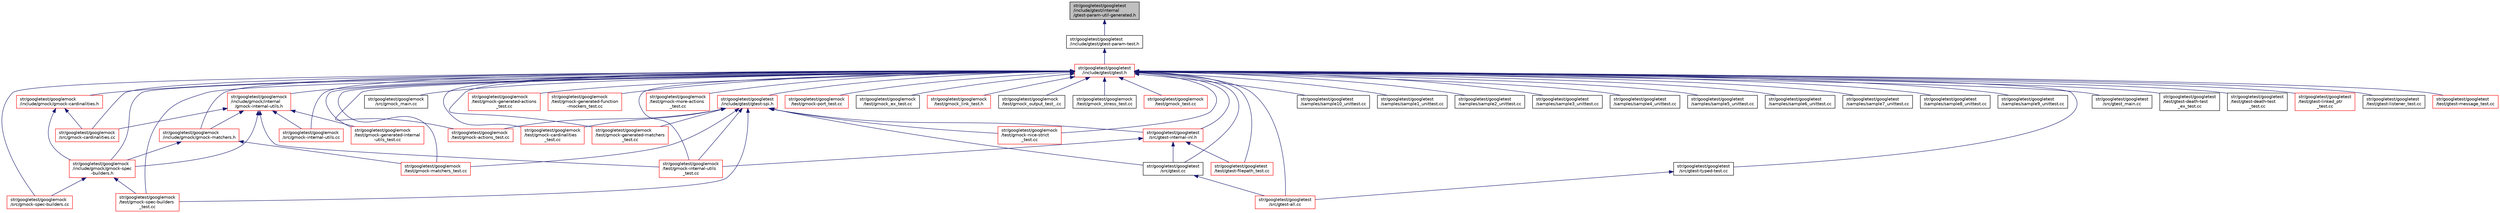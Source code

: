digraph "str/googletest/googletest/include/gtest/internal/gtest-param-util-generated.h"
{
  edge [fontname="Helvetica",fontsize="10",labelfontname="Helvetica",labelfontsize="10"];
  node [fontname="Helvetica",fontsize="10",shape=record];
  Node39 [label="str/googletest/googletest\l/include/gtest/internal\l/gtest-param-util-generated.h",height=0.2,width=0.4,color="black", fillcolor="grey75", style="filled", fontcolor="black"];
  Node39 -> Node40 [dir="back",color="midnightblue",fontsize="10",style="solid",fontname="Helvetica"];
  Node40 [label="str/googletest/googletest\l/include/gtest/gtest-param-test.h",height=0.2,width=0.4,color="black", fillcolor="white", style="filled",URL="$d0/d31/gtest-param-test_8h.html"];
  Node40 -> Node41 [dir="back",color="midnightblue",fontsize="10",style="solid",fontname="Helvetica"];
  Node41 [label="str/googletest/googletest\l/include/gtest/gtest.h",height=0.2,width=0.4,color="red", fillcolor="white", style="filled",URL="$d8/d73/gtest_8h.html"];
  Node41 -> Node42 [dir="back",color="midnightblue",fontsize="10",style="solid",fontname="Helvetica"];
  Node42 [label="str/googletest/googlemock\l/include/gmock/gmock-cardinalities.h",height=0.2,width=0.4,color="red", fillcolor="white", style="filled",URL="$d9/dab/gmock-cardinalities_8h.html"];
  Node42 -> Node43 [dir="back",color="midnightblue",fontsize="10",style="solid",fontname="Helvetica"];
  Node43 [label="str/googletest/googlemock\l/include/gmock/gmock-spec\l-builders.h",height=0.2,width=0.4,color="red", fillcolor="white", style="filled",URL="$de/d98/gmock-spec-builders_8h.html"];
  Node43 -> Node48 [dir="back",color="midnightblue",fontsize="10",style="solid",fontname="Helvetica"];
  Node48 [label="str/googletest/googlemock\l/src/gmock-spec-builders.cc",height=0.2,width=0.4,color="red", fillcolor="white", style="filled",URL="$d8/d4d/gmock-spec-builders_8cc.html"];
  Node43 -> Node61 [dir="back",color="midnightblue",fontsize="10",style="solid",fontname="Helvetica"];
  Node61 [label="str/googletest/googlemock\l/test/gmock-spec-builders\l_test.cc",height=0.2,width=0.4,color="red", fillcolor="white", style="filled",URL="$d4/d79/gmock-spec-builders__test_8cc.html"];
  Node42 -> Node75 [dir="back",color="midnightblue",fontsize="10",style="solid",fontname="Helvetica"];
  Node75 [label="str/googletest/googlemock\l/src/gmock-cardinalities.cc",height=0.2,width=0.4,color="red", fillcolor="white", style="filled",URL="$d8/d4c/gmock-cardinalities_8cc.html"];
  Node41 -> Node76 [dir="back",color="midnightblue",fontsize="10",style="solid",fontname="Helvetica"];
  Node76 [label="str/googletest/googlemock\l/include/gmock/gmock-matchers.h",height=0.2,width=0.4,color="red", fillcolor="white", style="filled",URL="$dc/db1/gmock-matchers_8h.html"];
  Node76 -> Node43 [dir="back",color="midnightblue",fontsize="10",style="solid",fontname="Helvetica"];
  Node76 -> Node58 [dir="back",color="midnightblue",fontsize="10",style="solid",fontname="Helvetica"];
  Node58 [label="str/googletest/googlemock\l/test/gmock-matchers_test.cc",height=0.2,width=0.4,color="red", fillcolor="white", style="filled",URL="$d6/d74/gmock-matchers__test_8cc.html"];
  Node41 -> Node43 [dir="back",color="midnightblue",fontsize="10",style="solid",fontname="Helvetica"];
  Node41 -> Node80 [dir="back",color="midnightblue",fontsize="10",style="solid",fontname="Helvetica"];
  Node80 [label="str/googletest/googlemock\l/include/gmock/internal\l/gmock-internal-utils.h",height=0.2,width=0.4,color="red", fillcolor="white", style="filled",URL="$dc/dea/gmock-internal-utils_8h.html"];
  Node80 -> Node76 [dir="back",color="midnightblue",fontsize="10",style="solid",fontname="Helvetica"];
  Node80 -> Node43 [dir="back",color="midnightblue",fontsize="10",style="solid",fontname="Helvetica"];
  Node80 -> Node75 [dir="back",color="midnightblue",fontsize="10",style="solid",fontname="Helvetica"];
  Node80 -> Node47 [dir="back",color="midnightblue",fontsize="10",style="solid",fontname="Helvetica"];
  Node47 [label="str/googletest/googlemock\l/src/gmock-internal-utils.cc",height=0.2,width=0.4,color="red", fillcolor="white", style="filled",URL="$db/d0e/gmock-internal-utils_8cc.html"];
  Node80 -> Node84 [dir="back",color="midnightblue",fontsize="10",style="solid",fontname="Helvetica"];
  Node84 [label="str/googletest/googlemock\l/test/gmock-generated-internal\l-utils_test.cc",height=0.2,width=0.4,color="red", fillcolor="white", style="filled",URL="$d2/d0b/gmock-generated-internal-utils__test_8cc.html"];
  Node80 -> Node57 [dir="back",color="midnightblue",fontsize="10",style="solid",fontname="Helvetica"];
  Node57 [label="str/googletest/googlemock\l/test/gmock-internal-utils\l_test.cc",height=0.2,width=0.4,color="red", fillcolor="white", style="filled",URL="$d2/d16/gmock-internal-utils__test_8cc.html"];
  Node41 -> Node75 [dir="back",color="midnightblue",fontsize="10",style="solid",fontname="Helvetica"];
  Node41 -> Node47 [dir="back",color="midnightblue",fontsize="10",style="solid",fontname="Helvetica"];
  Node41 -> Node48 [dir="back",color="midnightblue",fontsize="10",style="solid",fontname="Helvetica"];
  Node41 -> Node50 [dir="back",color="midnightblue",fontsize="10",style="solid",fontname="Helvetica"];
  Node50 [label="str/googletest/googlemock\l/src/gmock_main.cc",height=0.2,width=0.4,color="black", fillcolor="white", style="filled",URL="$dd/d93/gmock__main_8cc.html"];
  Node41 -> Node51 [dir="back",color="midnightblue",fontsize="10",style="solid",fontname="Helvetica"];
  Node51 [label="str/googletest/googlemock\l/test/gmock-actions_test.cc",height=0.2,width=0.4,color="red", fillcolor="white", style="filled",URL="$d0/d81/gmock-actions__test_8cc.html"];
  Node41 -> Node53 [dir="back",color="midnightblue",fontsize="10",style="solid",fontname="Helvetica"];
  Node53 [label="str/googletest/googlemock\l/test/gmock-cardinalities\l_test.cc",height=0.2,width=0.4,color="red", fillcolor="white", style="filled",URL="$d9/d45/gmock-cardinalities__test_8cc.html"];
  Node41 -> Node54 [dir="back",color="midnightblue",fontsize="10",style="solid",fontname="Helvetica"];
  Node54 [label="str/googletest/googlemock\l/test/gmock-generated-actions\l_test.cc",height=0.2,width=0.4,color="red", fillcolor="white", style="filled",URL="$d1/d2e/gmock-generated-actions__test_8cc.html"];
  Node41 -> Node55 [dir="back",color="midnightblue",fontsize="10",style="solid",fontname="Helvetica"];
  Node55 [label="str/googletest/googlemock\l/test/gmock-generated-function\l-mockers_test.cc",height=0.2,width=0.4,color="red", fillcolor="white", style="filled",URL="$d3/dcf/gmock-generated-function-mockers__test_8cc.html"];
  Node41 -> Node84 [dir="back",color="midnightblue",fontsize="10",style="solid",fontname="Helvetica"];
  Node41 -> Node56 [dir="back",color="midnightblue",fontsize="10",style="solid",fontname="Helvetica"];
  Node56 [label="str/googletest/googlemock\l/test/gmock-generated-matchers\l_test.cc",height=0.2,width=0.4,color="red", fillcolor="white", style="filled",URL="$d1/d5b/gmock-generated-matchers__test_8cc.html"];
  Node41 -> Node57 [dir="back",color="midnightblue",fontsize="10",style="solid",fontname="Helvetica"];
  Node41 -> Node58 [dir="back",color="midnightblue",fontsize="10",style="solid",fontname="Helvetica"];
  Node41 -> Node59 [dir="back",color="midnightblue",fontsize="10",style="solid",fontname="Helvetica"];
  Node59 [label="str/googletest/googlemock\l/test/gmock-more-actions\l_test.cc",height=0.2,width=0.4,color="red", fillcolor="white", style="filled",URL="$d6/df4/gmock-more-actions__test_8cc.html"];
  Node41 -> Node60 [dir="back",color="midnightblue",fontsize="10",style="solid",fontname="Helvetica"];
  Node60 [label="str/googletest/googlemock\l/test/gmock-nice-strict\l_test.cc",height=0.2,width=0.4,color="red", fillcolor="white", style="filled",URL="$d4/d2e/gmock-nice-strict__test_8cc.html"];
  Node41 -> Node85 [dir="back",color="midnightblue",fontsize="10",style="solid",fontname="Helvetica"];
  Node85 [label="str/googletest/googlemock\l/test/gmock-port_test.cc",height=0.2,width=0.4,color="red", fillcolor="white", style="filled",URL="$df/de5/gmock-port__test_8cc.html"];
  Node41 -> Node61 [dir="back",color="midnightblue",fontsize="10",style="solid",fontname="Helvetica"];
  Node41 -> Node62 [dir="back",color="midnightblue",fontsize="10",style="solid",fontname="Helvetica"];
  Node62 [label="str/googletest/googlemock\l/test/gmock_ex_test.cc",height=0.2,width=0.4,color="black", fillcolor="white", style="filled",URL="$d4/d18/gmock__ex__test_8cc.html"];
  Node41 -> Node64 [dir="back",color="midnightblue",fontsize="10",style="solid",fontname="Helvetica"];
  Node64 [label="str/googletest/googlemock\l/test/gmock_link_test.h",height=0.2,width=0.4,color="red", fillcolor="white", style="filled",URL="$d8/dce/gmock__link__test_8h.html"];
  Node41 -> Node67 [dir="back",color="midnightblue",fontsize="10",style="solid",fontname="Helvetica"];
  Node67 [label="str/googletest/googlemock\l/test/gmock_output_test_.cc",height=0.2,width=0.4,color="black", fillcolor="white", style="filled",URL="$db/d29/gmock__output__test___8cc.html"];
  Node41 -> Node68 [dir="back",color="midnightblue",fontsize="10",style="solid",fontname="Helvetica"];
  Node68 [label="str/googletest/googlemock\l/test/gmock_stress_test.cc",height=0.2,width=0.4,color="black", fillcolor="white", style="filled",URL="$da/d1d/gmock__stress__test_8cc.html"];
  Node41 -> Node69 [dir="back",color="midnightblue",fontsize="10",style="solid",fontname="Helvetica"];
  Node69 [label="str/googletest/googlemock\l/test/gmock_test.cc",height=0.2,width=0.4,color="red", fillcolor="white", style="filled",URL="$d0/d02/gmock__test_8cc.html"];
  Node41 -> Node86 [dir="back",color="midnightblue",fontsize="10",style="solid",fontname="Helvetica"];
  Node86 [label="str/googletest/googletest\l/include/gtest/gtest-spi.h",height=0.2,width=0.4,color="red", fillcolor="white", style="filled",URL="$dc/dbe/gtest-spi_8h.html"];
  Node86 -> Node51 [dir="back",color="midnightblue",fontsize="10",style="solid",fontname="Helvetica"];
  Node86 -> Node53 [dir="back",color="midnightblue",fontsize="10",style="solid",fontname="Helvetica"];
  Node86 -> Node56 [dir="back",color="midnightblue",fontsize="10",style="solid",fontname="Helvetica"];
  Node86 -> Node57 [dir="back",color="midnightblue",fontsize="10",style="solid",fontname="Helvetica"];
  Node86 -> Node58 [dir="back",color="midnightblue",fontsize="10",style="solid",fontname="Helvetica"];
  Node86 -> Node60 [dir="back",color="midnightblue",fontsize="10",style="solid",fontname="Helvetica"];
  Node86 -> Node61 [dir="back",color="midnightblue",fontsize="10",style="solid",fontname="Helvetica"];
  Node86 -> Node87 [dir="back",color="midnightblue",fontsize="10",style="solid",fontname="Helvetica"];
  Node87 [label="str/googletest/googletest\l/src/gtest-internal-inl.h",height=0.2,width=0.4,color="red", fillcolor="white", style="filled",URL="$d0/da1/gtest-internal-inl_8h.html"];
  Node87 -> Node57 [dir="back",color="midnightblue",fontsize="10",style="solid",fontname="Helvetica"];
  Node87 -> Node93 [dir="back",color="midnightblue",fontsize="10",style="solid",fontname="Helvetica"];
  Node93 [label="str/googletest/googletest\l/src/gtest.cc",height=0.2,width=0.4,color="black", fillcolor="white", style="filled",URL="$df/d5b/gtest_8cc.html"];
  Node93 -> Node89 [dir="back",color="midnightblue",fontsize="10",style="solid",fontname="Helvetica"];
  Node89 [label="str/googletest/googletest\l/src/gtest-all.cc",height=0.2,width=0.4,color="red", fillcolor="white", style="filled",URL="$d1/d8c/gtest-all_8cc.html"];
  Node87 -> Node94 [dir="back",color="midnightblue",fontsize="10",style="solid",fontname="Helvetica"];
  Node94 [label="str/googletest/googletest\l/test/gtest-filepath_test.cc",height=0.2,width=0.4,color="red", fillcolor="white", style="filled",URL="$dc/d76/gtest-filepath__test_8cc.html"];
  Node86 -> Node93 [dir="back",color="midnightblue",fontsize="10",style="solid",fontname="Helvetica"];
  Node41 -> Node106 [dir="back",color="midnightblue",fontsize="10",style="solid",fontname="Helvetica"];
  Node106 [label="str/googletest/googletest\l/samples/sample10_unittest.cc",height=0.2,width=0.4,color="black", fillcolor="white", style="filled",URL="$de/d85/sample10__unittest_8cc.html"];
  Node41 -> Node107 [dir="back",color="midnightblue",fontsize="10",style="solid",fontname="Helvetica"];
  Node107 [label="str/googletest/googletest\l/samples/sample1_unittest.cc",height=0.2,width=0.4,color="black", fillcolor="white", style="filled",URL="$d9/db0/sample1__unittest_8cc.html"];
  Node41 -> Node108 [dir="back",color="midnightblue",fontsize="10",style="solid",fontname="Helvetica"];
  Node108 [label="str/googletest/googletest\l/samples/sample2_unittest.cc",height=0.2,width=0.4,color="black", fillcolor="white", style="filled",URL="$d2/d8a/sample2__unittest_8cc.html"];
  Node41 -> Node109 [dir="back",color="midnightblue",fontsize="10",style="solid",fontname="Helvetica"];
  Node109 [label="str/googletest/googletest\l/samples/sample3_unittest.cc",height=0.2,width=0.4,color="black", fillcolor="white", style="filled",URL="$d0/df8/sample3__unittest_8cc.html"];
  Node41 -> Node110 [dir="back",color="midnightblue",fontsize="10",style="solid",fontname="Helvetica"];
  Node110 [label="str/googletest/googletest\l/samples/sample4_unittest.cc",height=0.2,width=0.4,color="black", fillcolor="white", style="filled",URL="$dd/d97/sample4__unittest_8cc.html"];
  Node41 -> Node111 [dir="back",color="midnightblue",fontsize="10",style="solid",fontname="Helvetica"];
  Node111 [label="str/googletest/googletest\l/samples/sample5_unittest.cc",height=0.2,width=0.4,color="black", fillcolor="white", style="filled",URL="$d4/d38/sample5__unittest_8cc.html"];
  Node41 -> Node112 [dir="back",color="midnightblue",fontsize="10",style="solid",fontname="Helvetica"];
  Node112 [label="str/googletest/googletest\l/samples/sample6_unittest.cc",height=0.2,width=0.4,color="black", fillcolor="white", style="filled",URL="$d6/d7b/sample6__unittest_8cc.html"];
  Node41 -> Node113 [dir="back",color="midnightblue",fontsize="10",style="solid",fontname="Helvetica"];
  Node113 [label="str/googletest/googletest\l/samples/sample7_unittest.cc",height=0.2,width=0.4,color="black", fillcolor="white", style="filled",URL="$dc/d2c/sample7__unittest_8cc.html"];
  Node41 -> Node114 [dir="back",color="midnightblue",fontsize="10",style="solid",fontname="Helvetica"];
  Node114 [label="str/googletest/googletest\l/samples/sample8_unittest.cc",height=0.2,width=0.4,color="black", fillcolor="white", style="filled",URL="$d4/daf/sample8__unittest_8cc.html"];
  Node41 -> Node115 [dir="back",color="midnightblue",fontsize="10",style="solid",fontname="Helvetica"];
  Node115 [label="str/googletest/googletest\l/samples/sample9_unittest.cc",height=0.2,width=0.4,color="black", fillcolor="white", style="filled",URL="$df/dfb/sample9__unittest_8cc.html"];
  Node41 -> Node89 [dir="back",color="midnightblue",fontsize="10",style="solid",fontname="Helvetica"];
  Node41 -> Node87 [dir="back",color="midnightblue",fontsize="10",style="solid",fontname="Helvetica"];
  Node41 -> Node116 [dir="back",color="midnightblue",fontsize="10",style="solid",fontname="Helvetica"];
  Node116 [label="str/googletest/googletest\l/src/gtest-typed-test.cc",height=0.2,width=0.4,color="black", fillcolor="white", style="filled",URL="$d9/d5a/gtest-typed-test_8cc.html"];
  Node116 -> Node89 [dir="back",color="midnightblue",fontsize="10",style="solid",fontname="Helvetica"];
  Node41 -> Node93 [dir="back",color="midnightblue",fontsize="10",style="solid",fontname="Helvetica"];
  Node41 -> Node117 [dir="back",color="midnightblue",fontsize="10",style="solid",fontname="Helvetica"];
  Node117 [label="str/googletest/googletest\l/src/gtest_main.cc",height=0.2,width=0.4,color="black", fillcolor="white", style="filled",URL="$d3/d3a/gtest__main_8cc.html"];
  Node41 -> Node118 [dir="back",color="midnightblue",fontsize="10",style="solid",fontname="Helvetica"];
  Node118 [label="str/googletest/googletest\l/test/gtest-death-test\l_ex_test.cc",height=0.2,width=0.4,color="black", fillcolor="white", style="filled",URL="$de/d74/gtest-death-test__ex__test_8cc.html"];
  Node41 -> Node119 [dir="back",color="midnightblue",fontsize="10",style="solid",fontname="Helvetica"];
  Node119 [label="str/googletest/googletest\l/test/gtest-death-test\l_test.cc",height=0.2,width=0.4,color="black", fillcolor="white", style="filled",URL="$d8/d88/gtest-death-test__test_8cc.html"];
  Node41 -> Node94 [dir="back",color="midnightblue",fontsize="10",style="solid",fontname="Helvetica"];
  Node41 -> Node120 [dir="back",color="midnightblue",fontsize="10",style="solid",fontname="Helvetica"];
  Node120 [label="str/googletest/googletest\l/test/gtest-linked_ptr\l_test.cc",height=0.2,width=0.4,color="red", fillcolor="white", style="filled",URL="$d9/dc5/gtest-linked__ptr__test_8cc.html"];
  Node41 -> Node121 [dir="back",color="midnightblue",fontsize="10",style="solid",fontname="Helvetica"];
  Node121 [label="str/googletest/googletest\l/test/gtest-listener_test.cc",height=0.2,width=0.4,color="black", fillcolor="white", style="filled",URL="$de/d83/gtest-listener__test_8cc.html"];
  Node41 -> Node122 [dir="back",color="midnightblue",fontsize="10",style="solid",fontname="Helvetica"];
  Node122 [label="str/googletest/googletest\l/test/gtest-message_test.cc",height=0.2,width=0.4,color="red", fillcolor="white", style="filled",URL="$d9/df7/gtest-message__test_8cc.html"];
}
